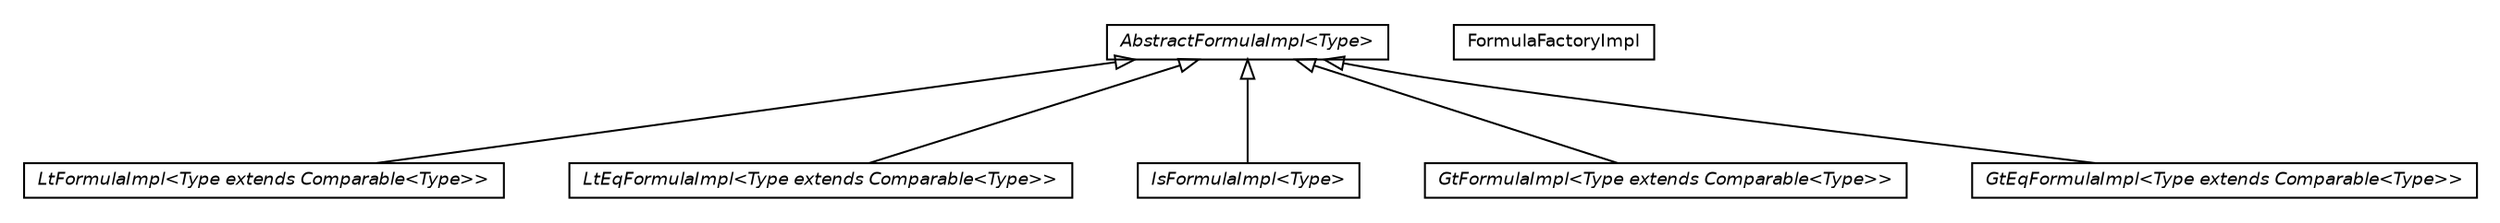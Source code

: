 #!/usr/local/bin/dot
#
# Class diagram 
# Generated by UmlGraph version 4.4 (http://www.spinellis.gr/sw/umlgraph)
#

digraph G {
	edge [fontname="Helvetica",fontsize=10,labelfontname="Helvetica",labelfontsize=10];
	node [fontname="Helvetica",fontsize=10,shape=plaintext];
	// it.apice.sapere.api.ecolaws.formulas.impl.LtFormulaImpl<Type extends java.lang.Comparable<Type>>
	c7067 [label=<<table border="0" cellborder="1" cellspacing="0" cellpadding="2" port="p" href="./LtFormulaImpl.html">
		<tr><td><table border="0" cellspacing="0" cellpadding="1">
			<tr><td><font face="Helvetica-Oblique"> LtFormulaImpl&lt;Type extends Comparable&lt;Type&gt;&gt; </font></td></tr>
		</table></td></tr>
		</table>>, fontname="Helvetica", fontcolor="black", fontsize=9.0];
	// it.apice.sapere.api.ecolaws.formulas.impl.LtEqFormulaImpl<Type extends java.lang.Comparable<Type>>
	c7068 [label=<<table border="0" cellborder="1" cellspacing="0" cellpadding="2" port="p" href="./LtEqFormulaImpl.html">
		<tr><td><table border="0" cellspacing="0" cellpadding="1">
			<tr><td><font face="Helvetica-Oblique"> LtEqFormulaImpl&lt;Type extends Comparable&lt;Type&gt;&gt; </font></td></tr>
		</table></td></tr>
		</table>>, fontname="Helvetica", fontcolor="black", fontsize=9.0];
	// it.apice.sapere.api.ecolaws.formulas.impl.IsFormulaImpl<Type>
	c7069 [label=<<table border="0" cellborder="1" cellspacing="0" cellpadding="2" port="p" href="./IsFormulaImpl.html">
		<tr><td><table border="0" cellspacing="0" cellpadding="1">
			<tr><td><font face="Helvetica-Oblique"> IsFormulaImpl&lt;Type&gt; </font></td></tr>
		</table></td></tr>
		</table>>, fontname="Helvetica", fontcolor="black", fontsize=9.0];
	// it.apice.sapere.api.ecolaws.formulas.impl.GtFormulaImpl<Type extends java.lang.Comparable<Type>>
	c7070 [label=<<table border="0" cellborder="1" cellspacing="0" cellpadding="2" port="p" href="./GtFormulaImpl.html">
		<tr><td><table border="0" cellspacing="0" cellpadding="1">
			<tr><td><font face="Helvetica-Oblique"> GtFormulaImpl&lt;Type extends Comparable&lt;Type&gt;&gt; </font></td></tr>
		</table></td></tr>
		</table>>, fontname="Helvetica", fontcolor="black", fontsize=9.0];
	// it.apice.sapere.api.ecolaws.formulas.impl.GtEqFormulaImpl<Type extends java.lang.Comparable<Type>>
	c7071 [label=<<table border="0" cellborder="1" cellspacing="0" cellpadding="2" port="p" href="./GtEqFormulaImpl.html">
		<tr><td><table border="0" cellspacing="0" cellpadding="1">
			<tr><td><font face="Helvetica-Oblique"> GtEqFormulaImpl&lt;Type extends Comparable&lt;Type&gt;&gt; </font></td></tr>
		</table></td></tr>
		</table>>, fontname="Helvetica", fontcolor="black", fontsize=9.0];
	// it.apice.sapere.api.ecolaws.formulas.impl.FormulaFactoryImpl
	c7072 [label=<<table border="0" cellborder="1" cellspacing="0" cellpadding="2" port="p" href="./FormulaFactoryImpl.html">
		<tr><td><table border="0" cellspacing="0" cellpadding="1">
			<tr><td> FormulaFactoryImpl </td></tr>
		</table></td></tr>
		</table>>, fontname="Helvetica", fontcolor="black", fontsize=9.0];
	//it.apice.sapere.api.ecolaws.formulas.impl.LtFormulaImpl<Type extends java.lang.Comparable<Type>> extends it.apice.sapere.api.ecolaws.formulas.impl.AbstractFormulaImpl<Type>
	c7197:p -> c7067:p [dir=back,arrowtail=empty];
	//it.apice.sapere.api.ecolaws.formulas.impl.LtEqFormulaImpl<Type extends java.lang.Comparable<Type>> extends it.apice.sapere.api.ecolaws.formulas.impl.AbstractFormulaImpl<Type>
	c7197:p -> c7068:p [dir=back,arrowtail=empty];
	//it.apice.sapere.api.ecolaws.formulas.impl.IsFormulaImpl<Type> extends it.apice.sapere.api.ecolaws.formulas.impl.AbstractFormulaImpl<Type>
	c7197:p -> c7069:p [dir=back,arrowtail=empty];
	//it.apice.sapere.api.ecolaws.formulas.impl.GtFormulaImpl<Type extends java.lang.Comparable<Type>> extends it.apice.sapere.api.ecolaws.formulas.impl.AbstractFormulaImpl<Type>
	c7197:p -> c7070:p [dir=back,arrowtail=empty];
	//it.apice.sapere.api.ecolaws.formulas.impl.GtEqFormulaImpl<Type extends java.lang.Comparable<Type>> extends it.apice.sapere.api.ecolaws.formulas.impl.AbstractFormulaImpl<Type>
	c7197:p -> c7071:p [dir=back,arrowtail=empty];
	// it.apice.sapere.api.ecolaws.formulas.impl.AbstractFormulaImpl<Type>
	c7197 [label=<<table border="0" cellborder="1" cellspacing="0" cellpadding="2" port="p" href="http://java.sun.com/j2se/1.4.2/docs/api/it/apice/sapere/api/ecolaws/formulas/impl/AbstractFormulaImpl.html">
		<tr><td><table border="0" cellspacing="0" cellpadding="1">
			<tr><td><font face="Helvetica-Oblique"> AbstractFormulaImpl&lt;Type&gt; </font></td></tr>
		</table></td></tr>
		</table>>, fontname="Helvetica", fontcolor="black", fontsize=9.0];
}

